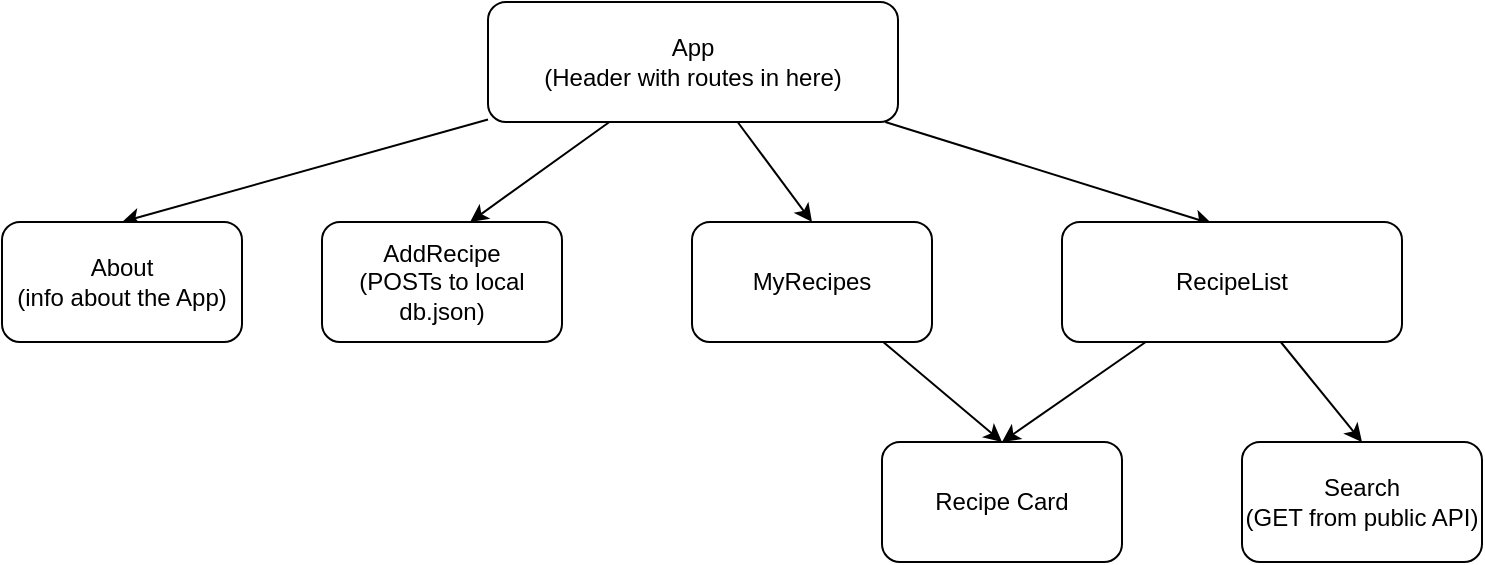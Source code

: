<mxfile>
    <diagram id="QxxpMJJGGrtlQuk_RLr5" name="Page-1">
        <mxGraphModel dx="1221" dy="546" grid="1" gridSize="10" guides="1" tooltips="1" connect="1" arrows="1" fold="1" page="1" pageScale="1" pageWidth="850" pageHeight="1100" math="0" shadow="0">
            <root>
                <mxCell id="0"/>
                <mxCell id="1" parent="0"/>
                <mxCell id="11" style="edgeStyle=none;html=1;entryX=0.442;entryY=0.017;entryDx=0;entryDy=0;entryPerimeter=0;" parent="1" source="4" target="7" edge="1">
                    <mxGeometry relative="1" as="geometry">
                        <mxPoint x="590" y="150" as="targetPoint"/>
                    </mxGeometry>
                </mxCell>
                <mxCell id="18" style="edgeStyle=none;html=1;entryX=0.617;entryY=0;entryDx=0;entryDy=0;entryPerimeter=0;" parent="1" source="4" target="17" edge="1">
                    <mxGeometry relative="1" as="geometry"/>
                </mxCell>
                <mxCell id="20" style="edgeStyle=none;html=1;entryX=0.5;entryY=0;entryDx=0;entryDy=0;" parent="1" source="4" target="19" edge="1">
                    <mxGeometry relative="1" as="geometry"/>
                </mxCell>
                <mxCell id="23" style="edgeStyle=none;html=1;entryX=0.5;entryY=0;entryDx=0;entryDy=0;" parent="1" source="4" target="22" edge="1">
                    <mxGeometry relative="1" as="geometry"/>
                </mxCell>
                <mxCell id="4" value="App&lt;br&gt;(Header with routes in here)" style="rounded=1;whiteSpace=wrap;html=1;" parent="1" vertex="1">
                    <mxGeometry x="323" y="30" width="205" height="60" as="geometry"/>
                </mxCell>
                <mxCell id="6" value="Search&lt;br&gt;(GET from public API)" style="rounded=1;whiteSpace=wrap;html=1;" parent="1" vertex="1">
                    <mxGeometry x="700" y="250" width="120" height="60" as="geometry"/>
                </mxCell>
                <mxCell id="12" style="edgeStyle=none;html=1;entryX=0.5;entryY=0;entryDx=0;entryDy=0;" parent="1" source="7" target="8" edge="1">
                    <mxGeometry relative="1" as="geometry">
                        <mxPoint x="610" y="250" as="targetPoint"/>
                    </mxGeometry>
                </mxCell>
                <mxCell id="21" style="edgeStyle=none;html=1;entryX=0.5;entryY=0;entryDx=0;entryDy=0;" parent="1" source="7" target="6" edge="1">
                    <mxGeometry relative="1" as="geometry"/>
                </mxCell>
                <mxCell id="7" value="RecipeList" style="rounded=1;whiteSpace=wrap;html=1;" parent="1" vertex="1">
                    <mxGeometry x="610" y="140" width="170" height="60" as="geometry"/>
                </mxCell>
                <mxCell id="8" value="Recipe Card" style="rounded=1;whiteSpace=wrap;html=1;" parent="1" vertex="1">
                    <mxGeometry x="520" y="250" width="120" height="60" as="geometry"/>
                </mxCell>
                <mxCell id="17" value="AddRecipe&lt;br&gt;(POSTs to local db.json)" style="rounded=1;whiteSpace=wrap;html=1;" parent="1" vertex="1">
                    <mxGeometry x="240" y="140" width="120" height="60" as="geometry"/>
                </mxCell>
                <mxCell id="19" value="About&lt;br&gt;(info about the App)" style="rounded=1;whiteSpace=wrap;html=1;" parent="1" vertex="1">
                    <mxGeometry x="80" y="140" width="120" height="60" as="geometry"/>
                </mxCell>
                <mxCell id="24" style="edgeStyle=none;html=1;entryX=0.5;entryY=0;entryDx=0;entryDy=0;" parent="1" source="22" target="8" edge="1">
                    <mxGeometry relative="1" as="geometry"/>
                </mxCell>
                <mxCell id="22" value="MyRecipes" style="rounded=1;whiteSpace=wrap;html=1;" parent="1" vertex="1">
                    <mxGeometry x="425" y="140" width="120" height="60" as="geometry"/>
                </mxCell>
            </root>
        </mxGraphModel>
    </diagram>
</mxfile>